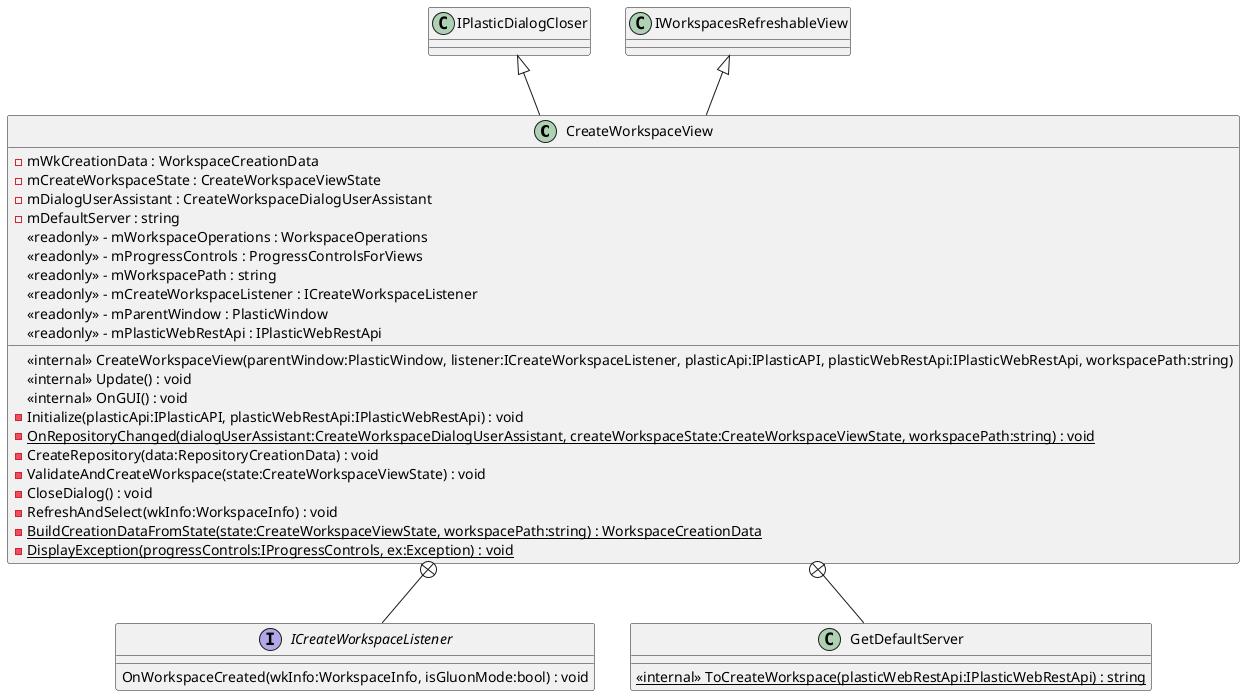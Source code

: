 @startuml
class CreateWorkspaceView {
    <<internal>> CreateWorkspaceView(parentWindow:PlasticWindow, listener:ICreateWorkspaceListener, plasticApi:IPlasticAPI, plasticWebRestApi:IPlasticWebRestApi, workspacePath:string)
    <<internal>> Update() : void
    <<internal>> OnGUI() : void
    - Initialize(plasticApi:IPlasticAPI, plasticWebRestApi:IPlasticWebRestApi) : void
    {static} - OnRepositoryChanged(dialogUserAssistant:CreateWorkspaceDialogUserAssistant, createWorkspaceState:CreateWorkspaceViewState, workspacePath:string) : void
    - CreateRepository(data:RepositoryCreationData) : void
    - ValidateAndCreateWorkspace(state:CreateWorkspaceViewState) : void
    - CloseDialog() : void
    - RefreshAndSelect(wkInfo:WorkspaceInfo) : void
    {static} - BuildCreationDataFromState(state:CreateWorkspaceViewState, workspacePath:string) : WorkspaceCreationData
    {static} - DisplayException(progressControls:IProgressControls, ex:Exception) : void
    - mWkCreationData : WorkspaceCreationData
    - mCreateWorkspaceState : CreateWorkspaceViewState
    - mDialogUserAssistant : CreateWorkspaceDialogUserAssistant
    - mDefaultServer : string
    <<readonly>> - mWorkspaceOperations : WorkspaceOperations
    <<readonly>> - mProgressControls : ProgressControlsForViews
    <<readonly>> - mWorkspacePath : string
    <<readonly>> - mCreateWorkspaceListener : ICreateWorkspaceListener
    <<readonly>> - mParentWindow : PlasticWindow
    <<readonly>> - mPlasticWebRestApi : IPlasticWebRestApi
}
interface ICreateWorkspaceListener {
    OnWorkspaceCreated(wkInfo:WorkspaceInfo, isGluonMode:bool) : void
}
class GetDefaultServer {
    <<internal>> {static} ToCreateWorkspace(plasticWebRestApi:IPlasticWebRestApi) : string
}
IPlasticDialogCloser <|-- CreateWorkspaceView
IWorkspacesRefreshableView <|-- CreateWorkspaceView
CreateWorkspaceView +-- ICreateWorkspaceListener
CreateWorkspaceView +-- GetDefaultServer
@enduml
